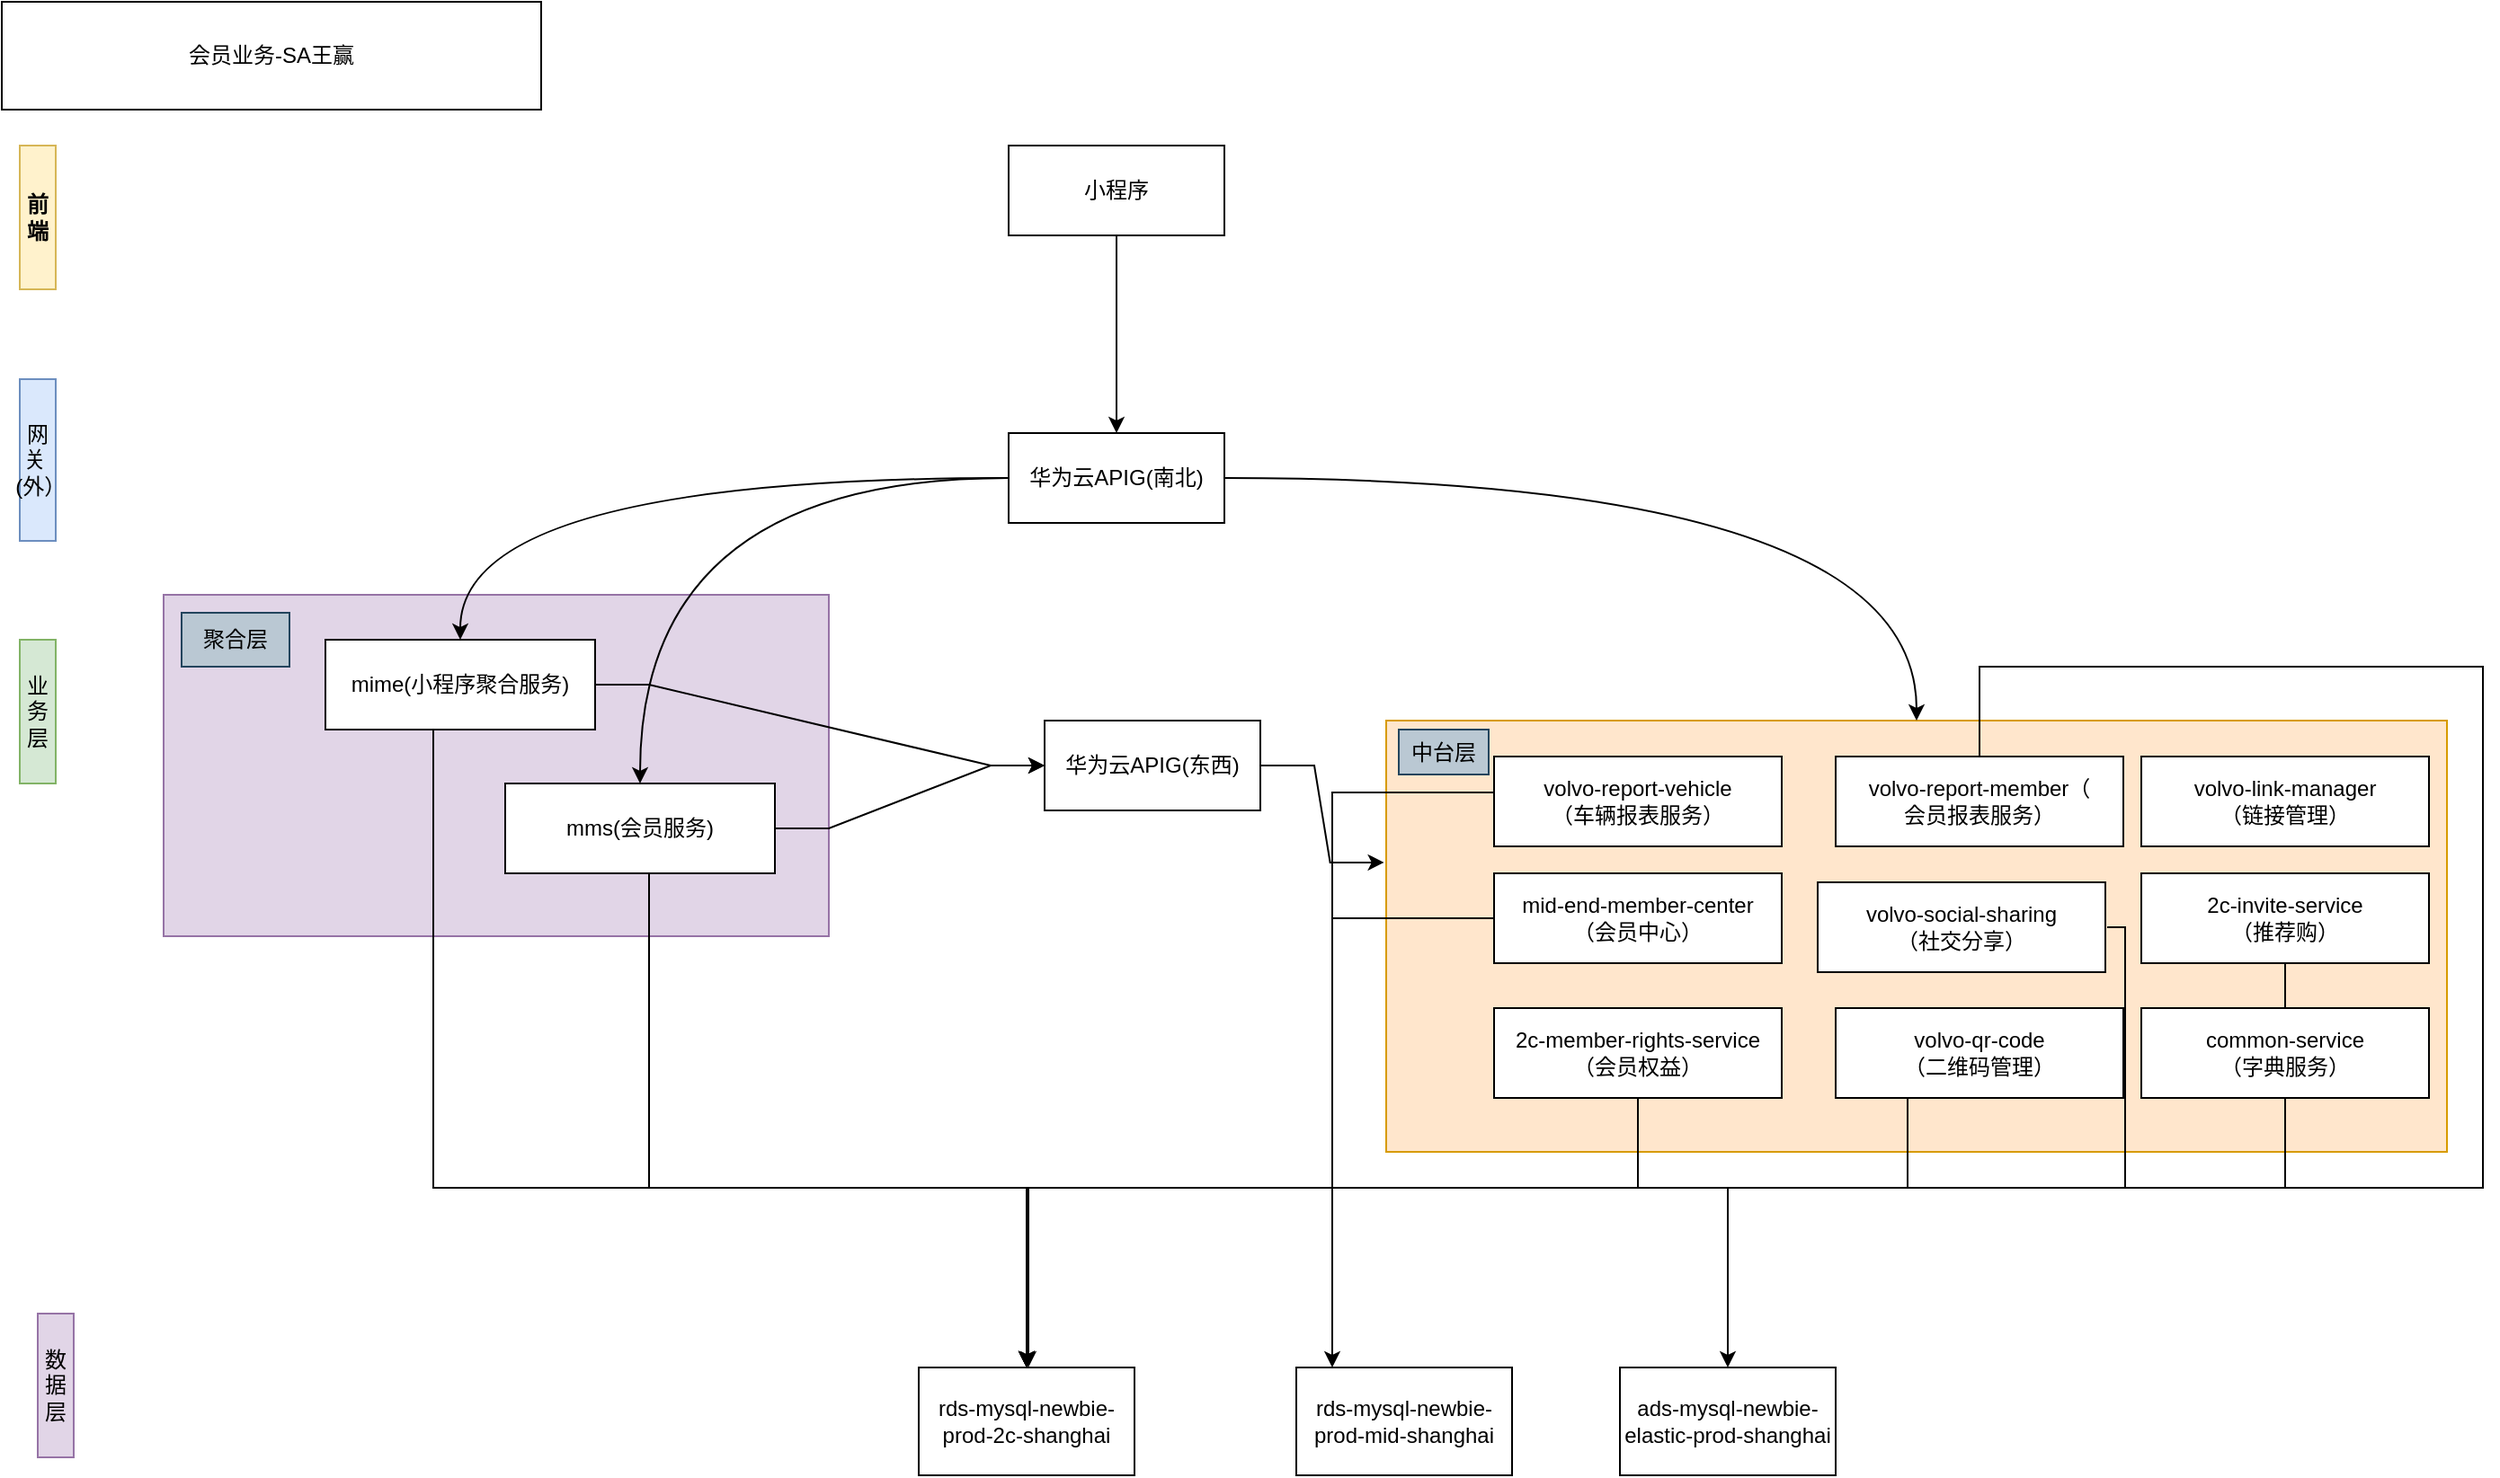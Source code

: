 <mxfile version="21.3.8" type="github">
  <diagram name="Page-1" id="7Pt5JdpYoL4AQ6x-ODm_">
    <mxGraphModel dx="1434" dy="756" grid="1" gridSize="10" guides="1" tooltips="1" connect="1" arrows="1" fold="1" page="1" pageScale="1" pageWidth="850" pageHeight="1100" math="0" shadow="0">
      <root>
        <mxCell id="0" />
        <mxCell id="1" parent="0" />
        <mxCell id="0LMr0z8qecLToZZ3_cOE-6" value="" style="rounded=0;whiteSpace=wrap;html=1;fillColor=#e1d5e7;strokeColor=#9673a6;" vertex="1" parent="1">
          <mxGeometry x="150" y="340" width="370" height="190" as="geometry" />
        </mxCell>
        <mxCell id="eS861rJks0ixXEZPdbiH-6" value="" style="rounded=0;whiteSpace=wrap;html=1;fillColor=#ffe6cc;strokeColor=#d79b00;" parent="1" vertex="1">
          <mxGeometry x="830" y="410" width="590" height="240" as="geometry" />
        </mxCell>
        <mxCell id="xkbz179fJwxEYXa0ZDRS-1" value="&lt;b&gt;前端&lt;/b&gt;" style="rounded=0;whiteSpace=wrap;html=1;fillColor=#fff2cc;strokeColor=#d6b656;" parent="1" vertex="1">
          <mxGeometry x="70" y="90" width="20" height="80" as="geometry" />
        </mxCell>
        <mxCell id="eS861rJks0ixXEZPdbiH-8" style="edgeStyle=orthogonalEdgeStyle;rounded=0;orthogonalLoop=1;jettySize=auto;html=1;curved=1;" parent="1" source="xkbz179fJwxEYXa0ZDRS-3" target="eS861rJks0ixXEZPdbiH-2" edge="1">
          <mxGeometry relative="1" as="geometry" />
        </mxCell>
        <mxCell id="0LMr0z8qecLToZZ3_cOE-1" style="edgeStyle=orthogonalEdgeStyle;rounded=0;orthogonalLoop=1;jettySize=auto;html=1;curved=1;" edge="1" parent="1" source="xkbz179fJwxEYXa0ZDRS-3" target="eS861rJks0ixXEZPdbiH-11">
          <mxGeometry relative="1" as="geometry" />
        </mxCell>
        <mxCell id="0LMr0z8qecLToZZ3_cOE-5" style="edgeStyle=orthogonalEdgeStyle;rounded=0;orthogonalLoop=1;jettySize=auto;html=1;curved=1;" edge="1" parent="1" source="xkbz179fJwxEYXa0ZDRS-3" target="eS861rJks0ixXEZPdbiH-6">
          <mxGeometry relative="1" as="geometry" />
        </mxCell>
        <mxCell id="xkbz179fJwxEYXa0ZDRS-3" value="华为云APIG(南北)" style="rounded=0;whiteSpace=wrap;html=1;" parent="1" vertex="1">
          <mxGeometry x="620" y="250" width="120" height="50" as="geometry" />
        </mxCell>
        <mxCell id="xkbz179fJwxEYXa0ZDRS-4" value="网&lt;br&gt;关&amp;nbsp; &amp;nbsp;(外）" style="rounded=0;whiteSpace=wrap;html=1;fillColor=#dae8fc;strokeColor=#6c8ebf;" parent="1" vertex="1">
          <mxGeometry x="70" y="220" width="20" height="90" as="geometry" />
        </mxCell>
        <mxCell id="xkbz179fJwxEYXa0ZDRS-5" value="聚合层" style="rounded=0;whiteSpace=wrap;html=1;fillColor=#bac8d3;strokeColor=#23445d;" parent="1" vertex="1">
          <mxGeometry x="160" y="350" width="60" height="30" as="geometry" />
        </mxCell>
        <mxCell id="xkbz179fJwxEYXa0ZDRS-6" value="中台层" style="rounded=0;whiteSpace=wrap;html=1;fillColor=#bac8d3;strokeColor=#23445d;" parent="1" vertex="1">
          <mxGeometry x="837" y="415" width="50" height="25" as="geometry" />
        </mxCell>
        <mxCell id="0LMr0z8qecLToZZ3_cOE-2" style="edgeStyle=entityRelationEdgeStyle;rounded=0;orthogonalLoop=1;jettySize=auto;html=1;" edge="1" parent="1" source="eS861rJks0ixXEZPdbiH-2" target="eS861rJks0ixXEZPdbiH-19">
          <mxGeometry relative="1" as="geometry" />
        </mxCell>
        <mxCell id="0LMr0z8qecLToZZ3_cOE-18" style="edgeStyle=orthogonalEdgeStyle;rounded=0;orthogonalLoop=1;jettySize=auto;html=1;" edge="1" parent="1" source="eS861rJks0ixXEZPdbiH-2" target="eS861rJks0ixXEZPdbiH-13">
          <mxGeometry relative="1" as="geometry">
            <Array as="points">
              <mxPoint x="300" y="670" />
              <mxPoint x="630" y="670" />
            </Array>
          </mxGeometry>
        </mxCell>
        <mxCell id="eS861rJks0ixXEZPdbiH-2" value="mime(小程序聚合服务)" style="rounded=0;whiteSpace=wrap;html=1;" parent="1" vertex="1">
          <mxGeometry x="240" y="365" width="150" height="50" as="geometry" />
        </mxCell>
        <mxCell id="eS861rJks0ixXEZPdbiH-7" style="edgeStyle=orthogonalEdgeStyle;rounded=0;orthogonalLoop=1;jettySize=auto;html=1;" parent="1" source="eS861rJks0ixXEZPdbiH-3" target="xkbz179fJwxEYXa0ZDRS-3" edge="1">
          <mxGeometry relative="1" as="geometry" />
        </mxCell>
        <mxCell id="eS861rJks0ixXEZPdbiH-3" value="小程序" style="rounded=0;whiteSpace=wrap;html=1;" parent="1" vertex="1">
          <mxGeometry x="620" y="90" width="120" height="50" as="geometry" />
        </mxCell>
        <mxCell id="0LMr0z8qecLToZZ3_cOE-20" style="edgeStyle=orthogonalEdgeStyle;rounded=0;orthogonalLoop=1;jettySize=auto;html=1;entryX=0.5;entryY=0;entryDx=0;entryDy=0;" edge="1" parent="1" target="0LMr0z8qecLToZZ3_cOE-19">
          <mxGeometry relative="1" as="geometry">
            <mxPoint x="890" y="450" as="sourcePoint" />
            <mxPoint x="1020" y="765" as="targetPoint" />
            <Array as="points">
              <mxPoint x="800" y="450" />
              <mxPoint x="800" y="670" />
              <mxPoint x="1020" y="670" />
            </Array>
          </mxGeometry>
        </mxCell>
        <mxCell id="eS861rJks0ixXEZPdbiH-4" value="volvo-report-vehicle&lt;br&gt;（车辆报表服务）" style="rounded=0;whiteSpace=wrap;html=1;" parent="1" vertex="1">
          <mxGeometry x="890" y="430" width="160" height="50" as="geometry" />
        </mxCell>
        <mxCell id="eS861rJks0ixXEZPdbiH-5" value="数据层" style="rounded=0;whiteSpace=wrap;html=1;fillColor=#e1d5e7;strokeColor=#9673a6;" parent="1" vertex="1">
          <mxGeometry x="80" y="740" width="20" height="80" as="geometry" />
        </mxCell>
        <mxCell id="0LMr0z8qecLToZZ3_cOE-15" style="edgeStyle=orthogonalEdgeStyle;rounded=0;orthogonalLoop=1;jettySize=auto;html=1;" edge="1" parent="1" source="eS861rJks0ixXEZPdbiH-10" target="eS861rJks0ixXEZPdbiH-13">
          <mxGeometry relative="1" as="geometry">
            <Array as="points">
              <mxPoint x="1160" y="380" />
              <mxPoint x="1440" y="380" />
              <mxPoint x="1440" y="670" />
              <mxPoint x="630" y="670" />
            </Array>
          </mxGeometry>
        </mxCell>
        <mxCell id="eS861rJks0ixXEZPdbiH-10" value="volvo-report-member（&lt;br&gt;会员报表服务）" style="rounded=0;whiteSpace=wrap;html=1;" parent="1" vertex="1">
          <mxGeometry x="1080" y="430" width="160" height="50" as="geometry" />
        </mxCell>
        <mxCell id="eS861rJks0ixXEZPdbiH-14" style="edgeStyle=orthogonalEdgeStyle;rounded=0;orthogonalLoop=1;jettySize=auto;html=1;" parent="1" source="eS861rJks0ixXEZPdbiH-11" target="eS861rJks0ixXEZPdbiH-13" edge="1">
          <mxGeometry relative="1" as="geometry">
            <Array as="points">
              <mxPoint x="420" y="670" />
              <mxPoint x="630" y="670" />
            </Array>
          </mxGeometry>
        </mxCell>
        <mxCell id="0LMr0z8qecLToZZ3_cOE-3" style="edgeStyle=entityRelationEdgeStyle;rounded=0;orthogonalLoop=1;jettySize=auto;html=1;entryX=0;entryY=0.5;entryDx=0;entryDy=0;" edge="1" parent="1" source="eS861rJks0ixXEZPdbiH-11" target="eS861rJks0ixXEZPdbiH-19">
          <mxGeometry relative="1" as="geometry" />
        </mxCell>
        <mxCell id="eS861rJks0ixXEZPdbiH-11" value="mms(会员服务)" style="rounded=0;whiteSpace=wrap;html=1;" parent="1" vertex="1">
          <mxGeometry x="340" y="445" width="150" height="50" as="geometry" />
        </mxCell>
        <mxCell id="eS861rJks0ixXEZPdbiH-13" value="rds-mysql-newbie-prod-2c-shanghai" style="rounded=0;whiteSpace=wrap;html=1;" parent="1" vertex="1">
          <mxGeometry x="570" y="770" width="120" height="60" as="geometry" />
        </mxCell>
        <mxCell id="0LMr0z8qecLToZZ3_cOE-17" style="edgeStyle=orthogonalEdgeStyle;rounded=0;orthogonalLoop=1;jettySize=auto;html=1;" edge="1" parent="1" source="eS861rJks0ixXEZPdbiH-16" target="0LMr0z8qecLToZZ3_cOE-16">
          <mxGeometry relative="1" as="geometry">
            <Array as="points">
              <mxPoint x="800" y="520" />
            </Array>
          </mxGeometry>
        </mxCell>
        <mxCell id="eS861rJks0ixXEZPdbiH-16" value="mid-end-member-center&lt;br&gt;（会员中心）" style="rounded=0;whiteSpace=wrap;html=1;" parent="1" vertex="1">
          <mxGeometry x="890" y="495" width="160" height="50" as="geometry" />
        </mxCell>
        <mxCell id="0LMr0z8qecLToZZ3_cOE-4" style="edgeStyle=entityRelationEdgeStyle;rounded=0;orthogonalLoop=1;jettySize=auto;html=1;entryX=-0.002;entryY=0.329;entryDx=0;entryDy=0;entryPerimeter=0;" edge="1" parent="1" source="eS861rJks0ixXEZPdbiH-19" target="eS861rJks0ixXEZPdbiH-6">
          <mxGeometry relative="1" as="geometry" />
        </mxCell>
        <mxCell id="eS861rJks0ixXEZPdbiH-19" value="华为云APIG(东西)" style="rounded=0;whiteSpace=wrap;html=1;" parent="1" vertex="1">
          <mxGeometry x="640" y="410" width="120" height="50" as="geometry" />
        </mxCell>
        <mxCell id="0LMr0z8qecLToZZ3_cOE-7" value="业务层" style="rounded=0;whiteSpace=wrap;html=1;fillColor=#d5e8d4;strokeColor=#82b366;" vertex="1" parent="1">
          <mxGeometry x="70" y="365" width="20" height="80" as="geometry" />
        </mxCell>
        <mxCell id="0LMr0z8qecLToZZ3_cOE-25" style="edgeStyle=orthogonalEdgeStyle;rounded=0;orthogonalLoop=1;jettySize=auto;html=1;entryX=0.5;entryY=0;entryDx=0;entryDy=0;" edge="1" parent="1" source="0LMr0z8qecLToZZ3_cOE-8" target="eS861rJks0ixXEZPdbiH-13">
          <mxGeometry relative="1" as="geometry">
            <Array as="points">
              <mxPoint x="1120" y="670" />
              <mxPoint x="630" y="670" />
            </Array>
          </mxGeometry>
        </mxCell>
        <mxCell id="0LMr0z8qecLToZZ3_cOE-8" value="volvo-qr-code&lt;br&gt;（二维码管理）" style="rounded=0;whiteSpace=wrap;html=1;" vertex="1" parent="1">
          <mxGeometry x="1080" y="570" width="160" height="50" as="geometry" />
        </mxCell>
        <mxCell id="0LMr0z8qecLToZZ3_cOE-10" value="volvo-link-manager&lt;br&gt;（链接管理）" style="rounded=0;whiteSpace=wrap;html=1;" vertex="1" parent="1">
          <mxGeometry x="1250" y="430" width="160" height="50" as="geometry" />
        </mxCell>
        <mxCell id="0LMr0z8qecLToZZ3_cOE-22" style="edgeStyle=orthogonalEdgeStyle;rounded=0;orthogonalLoop=1;jettySize=auto;html=1;" edge="1" parent="1" source="0LMr0z8qecLToZZ3_cOE-11" target="eS861rJks0ixXEZPdbiH-13">
          <mxGeometry relative="1" as="geometry">
            <Array as="points">
              <mxPoint x="1330" y="670" />
              <mxPoint x="630" y="670" />
            </Array>
          </mxGeometry>
        </mxCell>
        <mxCell id="0LMr0z8qecLToZZ3_cOE-11" value="2c-invite-service&lt;br&gt;（推荐购）" style="rounded=0;whiteSpace=wrap;html=1;" vertex="1" parent="1">
          <mxGeometry x="1250" y="495" width="160" height="50" as="geometry" />
        </mxCell>
        <mxCell id="0LMr0z8qecLToZZ3_cOE-23" style="edgeStyle=orthogonalEdgeStyle;rounded=0;orthogonalLoop=1;jettySize=auto;html=1;" edge="1" parent="1" source="0LMr0z8qecLToZZ3_cOE-12" target="eS861rJks0ixXEZPdbiH-13">
          <mxGeometry relative="1" as="geometry">
            <Array as="points">
              <mxPoint x="970" y="670" />
              <mxPoint x="630" y="670" />
            </Array>
          </mxGeometry>
        </mxCell>
        <mxCell id="0LMr0z8qecLToZZ3_cOE-12" value="2c-member-rights-service（会员权益）" style="rounded=0;whiteSpace=wrap;html=1;" vertex="1" parent="1">
          <mxGeometry x="890" y="570" width="160" height="50" as="geometry" />
        </mxCell>
        <mxCell id="0LMr0z8qecLToZZ3_cOE-24" style="edgeStyle=orthogonalEdgeStyle;rounded=0;orthogonalLoop=1;jettySize=auto;html=1;" edge="1" parent="1">
          <mxGeometry relative="1" as="geometry">
            <mxPoint x="1231" y="525" as="sourcePoint" />
            <mxPoint x="631" y="770" as="targetPoint" />
            <Array as="points">
              <mxPoint x="1241" y="525" />
              <mxPoint x="1241" y="670" />
              <mxPoint x="631" y="670" />
            </Array>
          </mxGeometry>
        </mxCell>
        <mxCell id="0LMr0z8qecLToZZ3_cOE-13" value="volvo-social-sharing&lt;br&gt;（社交分享）" style="rounded=0;whiteSpace=wrap;html=1;" vertex="1" parent="1">
          <mxGeometry x="1070" y="500" width="160" height="50" as="geometry" />
        </mxCell>
        <mxCell id="0LMr0z8qecLToZZ3_cOE-14" value="common-service&lt;br&gt;（字典服务）" style="rounded=0;whiteSpace=wrap;html=1;" vertex="1" parent="1">
          <mxGeometry x="1250" y="570" width="160" height="50" as="geometry" />
        </mxCell>
        <mxCell id="0LMr0z8qecLToZZ3_cOE-16" value="rds-mysql-newbie-prod-mid-shanghai" style="rounded=0;whiteSpace=wrap;html=1;" vertex="1" parent="1">
          <mxGeometry x="780" y="770" width="120" height="60" as="geometry" />
        </mxCell>
        <mxCell id="0LMr0z8qecLToZZ3_cOE-19" value="ads-mysql-newbie-elastic-prod-shanghai" style="rounded=0;whiteSpace=wrap;html=1;" vertex="1" parent="1">
          <mxGeometry x="960" y="770" width="120" height="60" as="geometry" />
        </mxCell>
        <mxCell id="0LMr0z8qecLToZZ3_cOE-28" value="会员业务-SA王赢" style="rounded=0;whiteSpace=wrap;html=1;" vertex="1" parent="1">
          <mxGeometry x="60" y="10" width="300" height="60" as="geometry" />
        </mxCell>
      </root>
    </mxGraphModel>
  </diagram>
</mxfile>
